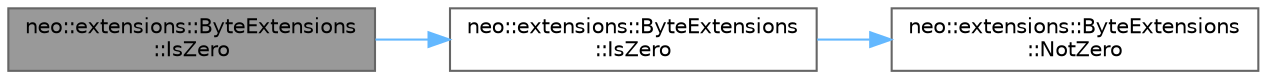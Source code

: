 digraph "neo::extensions::ByteExtensions::IsZero"
{
 // LATEX_PDF_SIZE
  bgcolor="transparent";
  edge [fontname=Helvetica,fontsize=10,labelfontname=Helvetica,labelfontsize=10];
  node [fontname=Helvetica,fontsize=10,shape=box,height=0.2,width=0.4];
  rankdir="LR";
  Node1 [id="Node000001",label="neo::extensions::ByteExtensions\l::IsZero",height=0.2,width=0.4,color="gray40", fillcolor="grey60", style="filled", fontcolor="black",tooltip="Checks if all bytes are zero in a byte array."];
  Node1 -> Node2 [id="edge1_Node000001_Node000002",color="steelblue1",style="solid",tooltip=" "];
  Node2 [id="Node000002",label="neo::extensions::ByteExtensions\l::IsZero",height=0.2,width=0.4,color="grey40", fillcolor="white", style="filled",URL="$classneo_1_1extensions_1_1_byte_extensions.html#ac172a5a907fab75b52124322ff1a9d9e",tooltip="Checks if all bytes are zero in a byte array."];
  Node2 -> Node3 [id="edge2_Node000002_Node000003",color="steelblue1",style="solid",tooltip=" "];
  Node3 [id="Node000003",label="neo::extensions::ByteExtensions\l::NotZero",height=0.2,width=0.4,color="grey40", fillcolor="white", style="filled",URL="$classneo_1_1extensions_1_1_byte_extensions.html#a05a4ddde2937897a10723161a940dc7a",tooltip="Checks if all bytes are zero in a byte array."];
}
